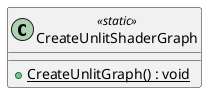 @startuml
class CreateUnlitShaderGraph <<static>> {
    + {static} CreateUnlitGraph() : void
}
@enduml
